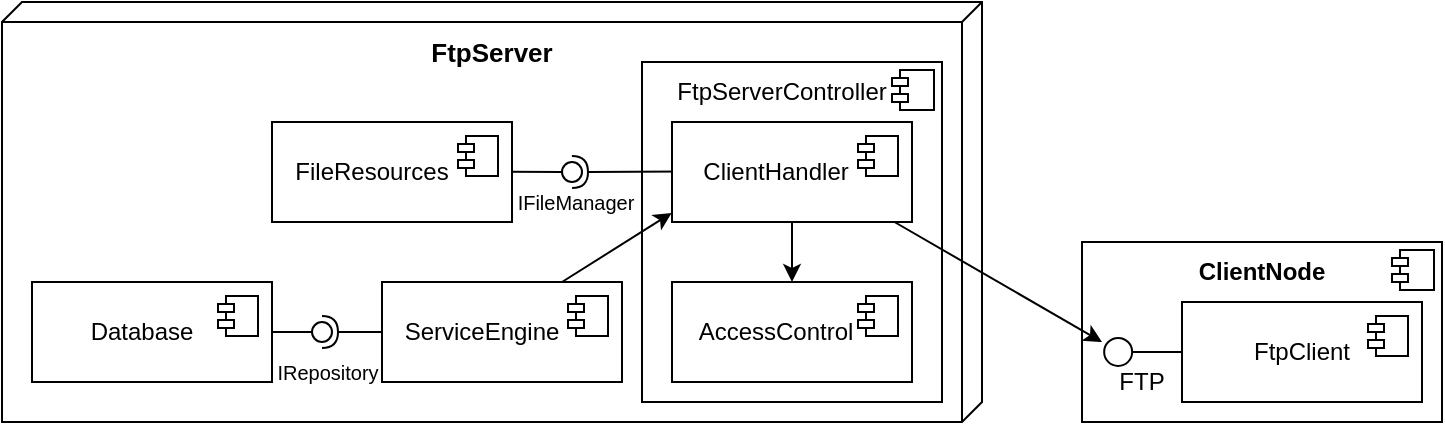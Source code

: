 <mxfile version="24.8.4">
  <diagram name="Сторінка-1" id="dCCp6RB5GIZaPyZH4vvL">
    <mxGraphModel dx="988" dy="509" grid="1" gridSize="10" guides="1" tooltips="1" connect="1" arrows="1" fold="1" page="1" pageScale="1" pageWidth="827" pageHeight="1169" math="0" shadow="0">
      <root>
        <mxCell id="0" />
        <mxCell id="1" parent="0" />
        <mxCell id="LBWheHYTFPjmtkvQ77Nh-1" value="" style="verticalAlign=top;align=left;spacingTop=8;spacingLeft=2;spacingRight=12;shape=cube;size=10;direction=south;fontStyle=4;html=1;whiteSpace=wrap;fillColor=none;" parent="1" vertex="1">
          <mxGeometry x="20" y="150" width="490" height="210" as="geometry" />
        </mxCell>
        <mxCell id="LBWheHYTFPjmtkvQ77Nh-6" value="" style="rounded=0;orthogonalLoop=1;jettySize=auto;html=1;endArrow=halfCircle;endFill=0;endSize=6;strokeWidth=1;sketch=0;" parent="1" edge="1">
          <mxGeometry relative="1" as="geometry">
            <mxPoint x="360" y="234.71" as="sourcePoint" />
            <mxPoint x="305" y="235" as="targetPoint" />
            <Array as="points">
              <mxPoint x="370" y="234.71" />
              <mxPoint x="360" y="234.71" />
            </Array>
          </mxGeometry>
        </mxCell>
        <mxCell id="LBWheHYTFPjmtkvQ77Nh-7" value="" style="rounded=0;orthogonalLoop=1;jettySize=auto;html=1;endArrow=oval;endFill=0;sketch=0;sourcePerimeterSpacing=0;targetPerimeterSpacing=0;endSize=10;exitX=1;exitY=0.5;exitDx=0;exitDy=0;" parent="1" edge="1">
          <mxGeometry relative="1" as="geometry">
            <mxPoint x="270" y="234.83" as="sourcePoint" />
            <mxPoint x="305" y="235" as="targetPoint" />
            <Array as="points" />
          </mxGeometry>
        </mxCell>
        <mxCell id="LBWheHYTFPjmtkvQ77Nh-9" value="&lt;b&gt;&lt;font style=&quot;font-size: 13px;&quot;&gt;FtpServer&lt;/font&gt;&lt;/b&gt;" style="text;html=1;align=center;verticalAlign=middle;whiteSpace=wrap;rounded=0;" parent="1" vertex="1">
          <mxGeometry x="235" y="160" width="60" height="30" as="geometry" />
        </mxCell>
        <mxCell id="LBWheHYTFPjmtkvQ77Nh-10" value="&lt;p style=&quot;margin:0px;margin-top:6px;text-align:center;&quot;&gt;&lt;br&gt;&lt;/p&gt;" style="align=left;overflow=fill;html=1;dropTarget=0;whiteSpace=wrap;fillColor=none;" parent="1" vertex="1">
          <mxGeometry x="340" y="180" width="150" height="170" as="geometry" />
        </mxCell>
        <mxCell id="LBWheHYTFPjmtkvQ77Nh-11" value="" style="shape=component;jettyWidth=8;jettyHeight=4;" parent="LBWheHYTFPjmtkvQ77Nh-10" vertex="1">
          <mxGeometry x="1" width="21" height="20" relative="1" as="geometry">
            <mxPoint x="-25" y="4" as="offset" />
          </mxGeometry>
        </mxCell>
        <mxCell id="LBWheHYTFPjmtkvQ77Nh-4" value="" style="html=1;dropTarget=0;whiteSpace=wrap;" parent="1" vertex="1">
          <mxGeometry x="355" y="210" width="120" height="50" as="geometry" />
        </mxCell>
        <mxCell id="LBWheHYTFPjmtkvQ77Nh-5" value="" style="shape=module;jettyWidth=8;jettyHeight=4;" parent="LBWheHYTFPjmtkvQ77Nh-4" vertex="1">
          <mxGeometry x="1" width="20" height="20" relative="1" as="geometry">
            <mxPoint x="-27" y="7" as="offset" />
          </mxGeometry>
        </mxCell>
        <mxCell id="LBWheHYTFPjmtkvQ77Nh-12" value="" style="html=1;dropTarget=0;whiteSpace=wrap;" parent="1" vertex="1">
          <mxGeometry x="355" y="290" width="120" height="50" as="geometry" />
        </mxCell>
        <mxCell id="LBWheHYTFPjmtkvQ77Nh-13" value="" style="shape=module;jettyWidth=8;jettyHeight=4;" parent="LBWheHYTFPjmtkvQ77Nh-12" vertex="1">
          <mxGeometry x="1" width="20" height="20" relative="1" as="geometry">
            <mxPoint x="-27" y="7" as="offset" />
          </mxGeometry>
        </mxCell>
        <mxCell id="LBWheHYTFPjmtkvQ77Nh-14" value="" style="html=1;dropTarget=0;whiteSpace=wrap;" parent="1" vertex="1">
          <mxGeometry x="155" y="210" width="120" height="50" as="geometry" />
        </mxCell>
        <mxCell id="LBWheHYTFPjmtkvQ77Nh-15" value="" style="shape=module;jettyWidth=8;jettyHeight=4;" parent="LBWheHYTFPjmtkvQ77Nh-14" vertex="1">
          <mxGeometry x="1" width="20" height="20" relative="1" as="geometry">
            <mxPoint x="-27" y="7" as="offset" />
          </mxGeometry>
        </mxCell>
        <mxCell id="LBWheHYTFPjmtkvQ77Nh-16" value="" style="html=1;dropTarget=0;whiteSpace=wrap;" parent="1" vertex="1">
          <mxGeometry x="210" y="290" width="120" height="50" as="geometry" />
        </mxCell>
        <mxCell id="LBWheHYTFPjmtkvQ77Nh-17" value="" style="shape=module;jettyWidth=8;jettyHeight=4;" parent="LBWheHYTFPjmtkvQ77Nh-16" vertex="1">
          <mxGeometry x="1" width="20" height="20" relative="1" as="geometry">
            <mxPoint x="-27" y="7" as="offset" />
          </mxGeometry>
        </mxCell>
        <mxCell id="LBWheHYTFPjmtkvQ77Nh-18" value="" style="html=1;dropTarget=0;whiteSpace=wrap;" parent="1" vertex="1">
          <mxGeometry x="35" y="290" width="120" height="50" as="geometry" />
        </mxCell>
        <mxCell id="LBWheHYTFPjmtkvQ77Nh-19" value="" style="shape=module;jettyWidth=8;jettyHeight=4;" parent="LBWheHYTFPjmtkvQ77Nh-18" vertex="1">
          <mxGeometry x="1" width="20" height="20" relative="1" as="geometry">
            <mxPoint x="-27" y="7" as="offset" />
          </mxGeometry>
        </mxCell>
        <mxCell id="LBWheHYTFPjmtkvQ77Nh-20" value="&lt;p style=&quot;margin:0px;margin-top:6px;text-align:center;&quot;&gt;&lt;br&gt;&lt;/p&gt;" style="align=left;overflow=fill;html=1;dropTarget=0;whiteSpace=wrap;fillColor=none;" parent="1" vertex="1">
          <mxGeometry x="560" y="270" width="180" height="90" as="geometry" />
        </mxCell>
        <mxCell id="LBWheHYTFPjmtkvQ77Nh-21" value="" style="shape=component;jettyWidth=8;jettyHeight=4;" parent="LBWheHYTFPjmtkvQ77Nh-20" vertex="1">
          <mxGeometry x="1" width="21" height="20" relative="1" as="geometry">
            <mxPoint x="-25" y="4" as="offset" />
          </mxGeometry>
        </mxCell>
        <mxCell id="LBWheHYTFPjmtkvQ77Nh-22" value="" style="html=1;dropTarget=0;whiteSpace=wrap;" parent="1" vertex="1">
          <mxGeometry x="610" y="300" width="120" height="50" as="geometry" />
        </mxCell>
        <mxCell id="LBWheHYTFPjmtkvQ77Nh-23" value="" style="shape=module;jettyWidth=8;jettyHeight=4;" parent="LBWheHYTFPjmtkvQ77Nh-22" vertex="1">
          <mxGeometry x="1" width="20" height="20" relative="1" as="geometry">
            <mxPoint x="-27" y="7" as="offset" />
          </mxGeometry>
        </mxCell>
        <mxCell id="LBWheHYTFPjmtkvQ77Nh-24" value="Database" style="text;html=1;align=center;verticalAlign=middle;whiteSpace=wrap;rounded=0;" parent="1" vertex="1">
          <mxGeometry x="60" y="300" width="60" height="30" as="geometry" />
        </mxCell>
        <mxCell id="LBWheHYTFPjmtkvQ77Nh-25" value="ServiceEngine" style="text;html=1;align=center;verticalAlign=middle;whiteSpace=wrap;rounded=0;" parent="1" vertex="1">
          <mxGeometry x="230" y="300" width="60" height="30" as="geometry" />
        </mxCell>
        <mxCell id="LBWheHYTFPjmtkvQ77Nh-26" value="FileResources" style="text;html=1;align=center;verticalAlign=middle;whiteSpace=wrap;rounded=0;" parent="1" vertex="1">
          <mxGeometry x="175" y="220" width="60" height="30" as="geometry" />
        </mxCell>
        <mxCell id="LBWheHYTFPjmtkvQ77Nh-27" value="FtpServerController" style="text;html=1;align=center;verticalAlign=middle;whiteSpace=wrap;rounded=0;" parent="1" vertex="1">
          <mxGeometry x="380" y="180" width="60" height="30" as="geometry" />
        </mxCell>
        <mxCell id="LBWheHYTFPjmtkvQ77Nh-28" value="ClientHandler" style="text;html=1;align=center;verticalAlign=middle;whiteSpace=wrap;rounded=0;" parent="1" vertex="1">
          <mxGeometry x="377" y="220" width="60" height="30" as="geometry" />
        </mxCell>
        <mxCell id="LBWheHYTFPjmtkvQ77Nh-29" value="AccessControl" style="text;html=1;align=center;verticalAlign=middle;whiteSpace=wrap;rounded=0;" parent="1" vertex="1">
          <mxGeometry x="377" y="300" width="60" height="30" as="geometry" />
        </mxCell>
        <mxCell id="LBWheHYTFPjmtkvQ77Nh-30" value="FtpClient" style="text;html=1;align=center;verticalAlign=middle;whiteSpace=wrap;rounded=0;" parent="1" vertex="1">
          <mxGeometry x="640" y="310" width="60" height="30" as="geometry" />
        </mxCell>
        <mxCell id="LBWheHYTFPjmtkvQ77Nh-31" value="&lt;b&gt;ClientNode&lt;/b&gt;" style="text;html=1;align=center;verticalAlign=middle;whiteSpace=wrap;rounded=0;" parent="1" vertex="1">
          <mxGeometry x="620" y="270" width="60" height="30" as="geometry" />
        </mxCell>
        <mxCell id="LBWheHYTFPjmtkvQ77Nh-33" value="" style="endArrow=circle;html=1;rounded=0;endFill=0;exitX=0;exitY=0.5;exitDx=0;exitDy=0;entryX=0.056;entryY=0.611;entryDx=0;entryDy=0;entryPerimeter=0;" parent="1" source="LBWheHYTFPjmtkvQ77Nh-22" target="LBWheHYTFPjmtkvQ77Nh-20" edge="1">
          <mxGeometry width="50" height="50" relative="1" as="geometry">
            <mxPoint x="540" y="440" as="sourcePoint" />
            <mxPoint x="590" y="390" as="targetPoint" />
          </mxGeometry>
        </mxCell>
        <mxCell id="LBWheHYTFPjmtkvQ77Nh-34" value="FTP" style="text;html=1;align=center;verticalAlign=middle;whiteSpace=wrap;rounded=0;" parent="1" vertex="1">
          <mxGeometry x="560" y="330" width="60" height="20" as="geometry" />
        </mxCell>
        <mxCell id="LBWheHYTFPjmtkvQ77Nh-35" value="" style="endArrow=classic;html=1;rounded=0;exitX=0.927;exitY=1;exitDx=0;exitDy=0;exitPerimeter=0;" parent="1" source="LBWheHYTFPjmtkvQ77Nh-4" edge="1">
          <mxGeometry width="50" height="50" relative="1" as="geometry">
            <mxPoint x="500" y="450" as="sourcePoint" />
            <mxPoint x="570" y="320" as="targetPoint" />
          </mxGeometry>
        </mxCell>
        <mxCell id="LBWheHYTFPjmtkvQ77Nh-36" value="" style="endArrow=classic;html=1;rounded=0;entryX=0.5;entryY=0;entryDx=0;entryDy=0;exitX=0.5;exitY=1;exitDx=0;exitDy=0;" parent="1" source="LBWheHYTFPjmtkvQ77Nh-4" target="LBWheHYTFPjmtkvQ77Nh-12" edge="1">
          <mxGeometry width="50" height="50" relative="1" as="geometry">
            <mxPoint x="320" y="470" as="sourcePoint" />
            <mxPoint x="370" y="420" as="targetPoint" />
          </mxGeometry>
        </mxCell>
        <mxCell id="LBWheHYTFPjmtkvQ77Nh-38" value="&lt;font style=&quot;font-size: 10px;&quot;&gt;IFileManager&lt;/font&gt;" style="text;html=1;align=center;verticalAlign=middle;whiteSpace=wrap;rounded=0;" parent="1" vertex="1">
          <mxGeometry x="277" y="240" width="60" height="20" as="geometry" />
        </mxCell>
        <mxCell id="LBWheHYTFPjmtkvQ77Nh-39" value="" style="endArrow=classic;html=1;rounded=0;exitX=0.75;exitY=0;exitDx=0;exitDy=0;entryX=-0.001;entryY=0.909;entryDx=0;entryDy=0;entryPerimeter=0;" parent="1" source="LBWheHYTFPjmtkvQ77Nh-16" target="LBWheHYTFPjmtkvQ77Nh-4" edge="1">
          <mxGeometry width="50" height="50" relative="1" as="geometry">
            <mxPoint x="310" y="330" as="sourcePoint" />
            <mxPoint x="350" y="250" as="targetPoint" />
          </mxGeometry>
        </mxCell>
        <mxCell id="LBWheHYTFPjmtkvQ77Nh-40" value="" style="rounded=0;orthogonalLoop=1;jettySize=auto;html=1;endArrow=oval;endFill=0;sketch=0;sourcePerimeterSpacing=0;targetPerimeterSpacing=0;endSize=10;exitX=1;exitY=0.5;exitDx=0;exitDy=0;" parent="1" source="LBWheHYTFPjmtkvQ77Nh-18" edge="1">
          <mxGeometry relative="1" as="geometry">
            <mxPoint x="160" y="314.83" as="sourcePoint" />
            <mxPoint x="180" y="315" as="targetPoint" />
            <Array as="points" />
          </mxGeometry>
        </mxCell>
        <mxCell id="LBWheHYTFPjmtkvQ77Nh-41" value="" style="rounded=0;orthogonalLoop=1;jettySize=auto;html=1;endArrow=halfCircle;endFill=0;endSize=6;strokeWidth=1;sketch=0;exitX=0;exitY=0.5;exitDx=0;exitDy=0;" parent="1" source="LBWheHYTFPjmtkvQ77Nh-16" edge="1">
          <mxGeometry relative="1" as="geometry">
            <mxPoint x="240" y="314.83" as="sourcePoint" />
            <mxPoint x="180" y="315" as="targetPoint" />
            <Array as="points" />
          </mxGeometry>
        </mxCell>
        <mxCell id="LBWheHYTFPjmtkvQ77Nh-42" value="&lt;font style=&quot;font-size: 10px;&quot;&gt;IRepository&lt;/font&gt;" style="text;html=1;align=center;verticalAlign=middle;whiteSpace=wrap;rounded=0;" parent="1" vertex="1">
          <mxGeometry x="158" y="330" width="50" height="10" as="geometry" />
        </mxCell>
      </root>
    </mxGraphModel>
  </diagram>
</mxfile>
